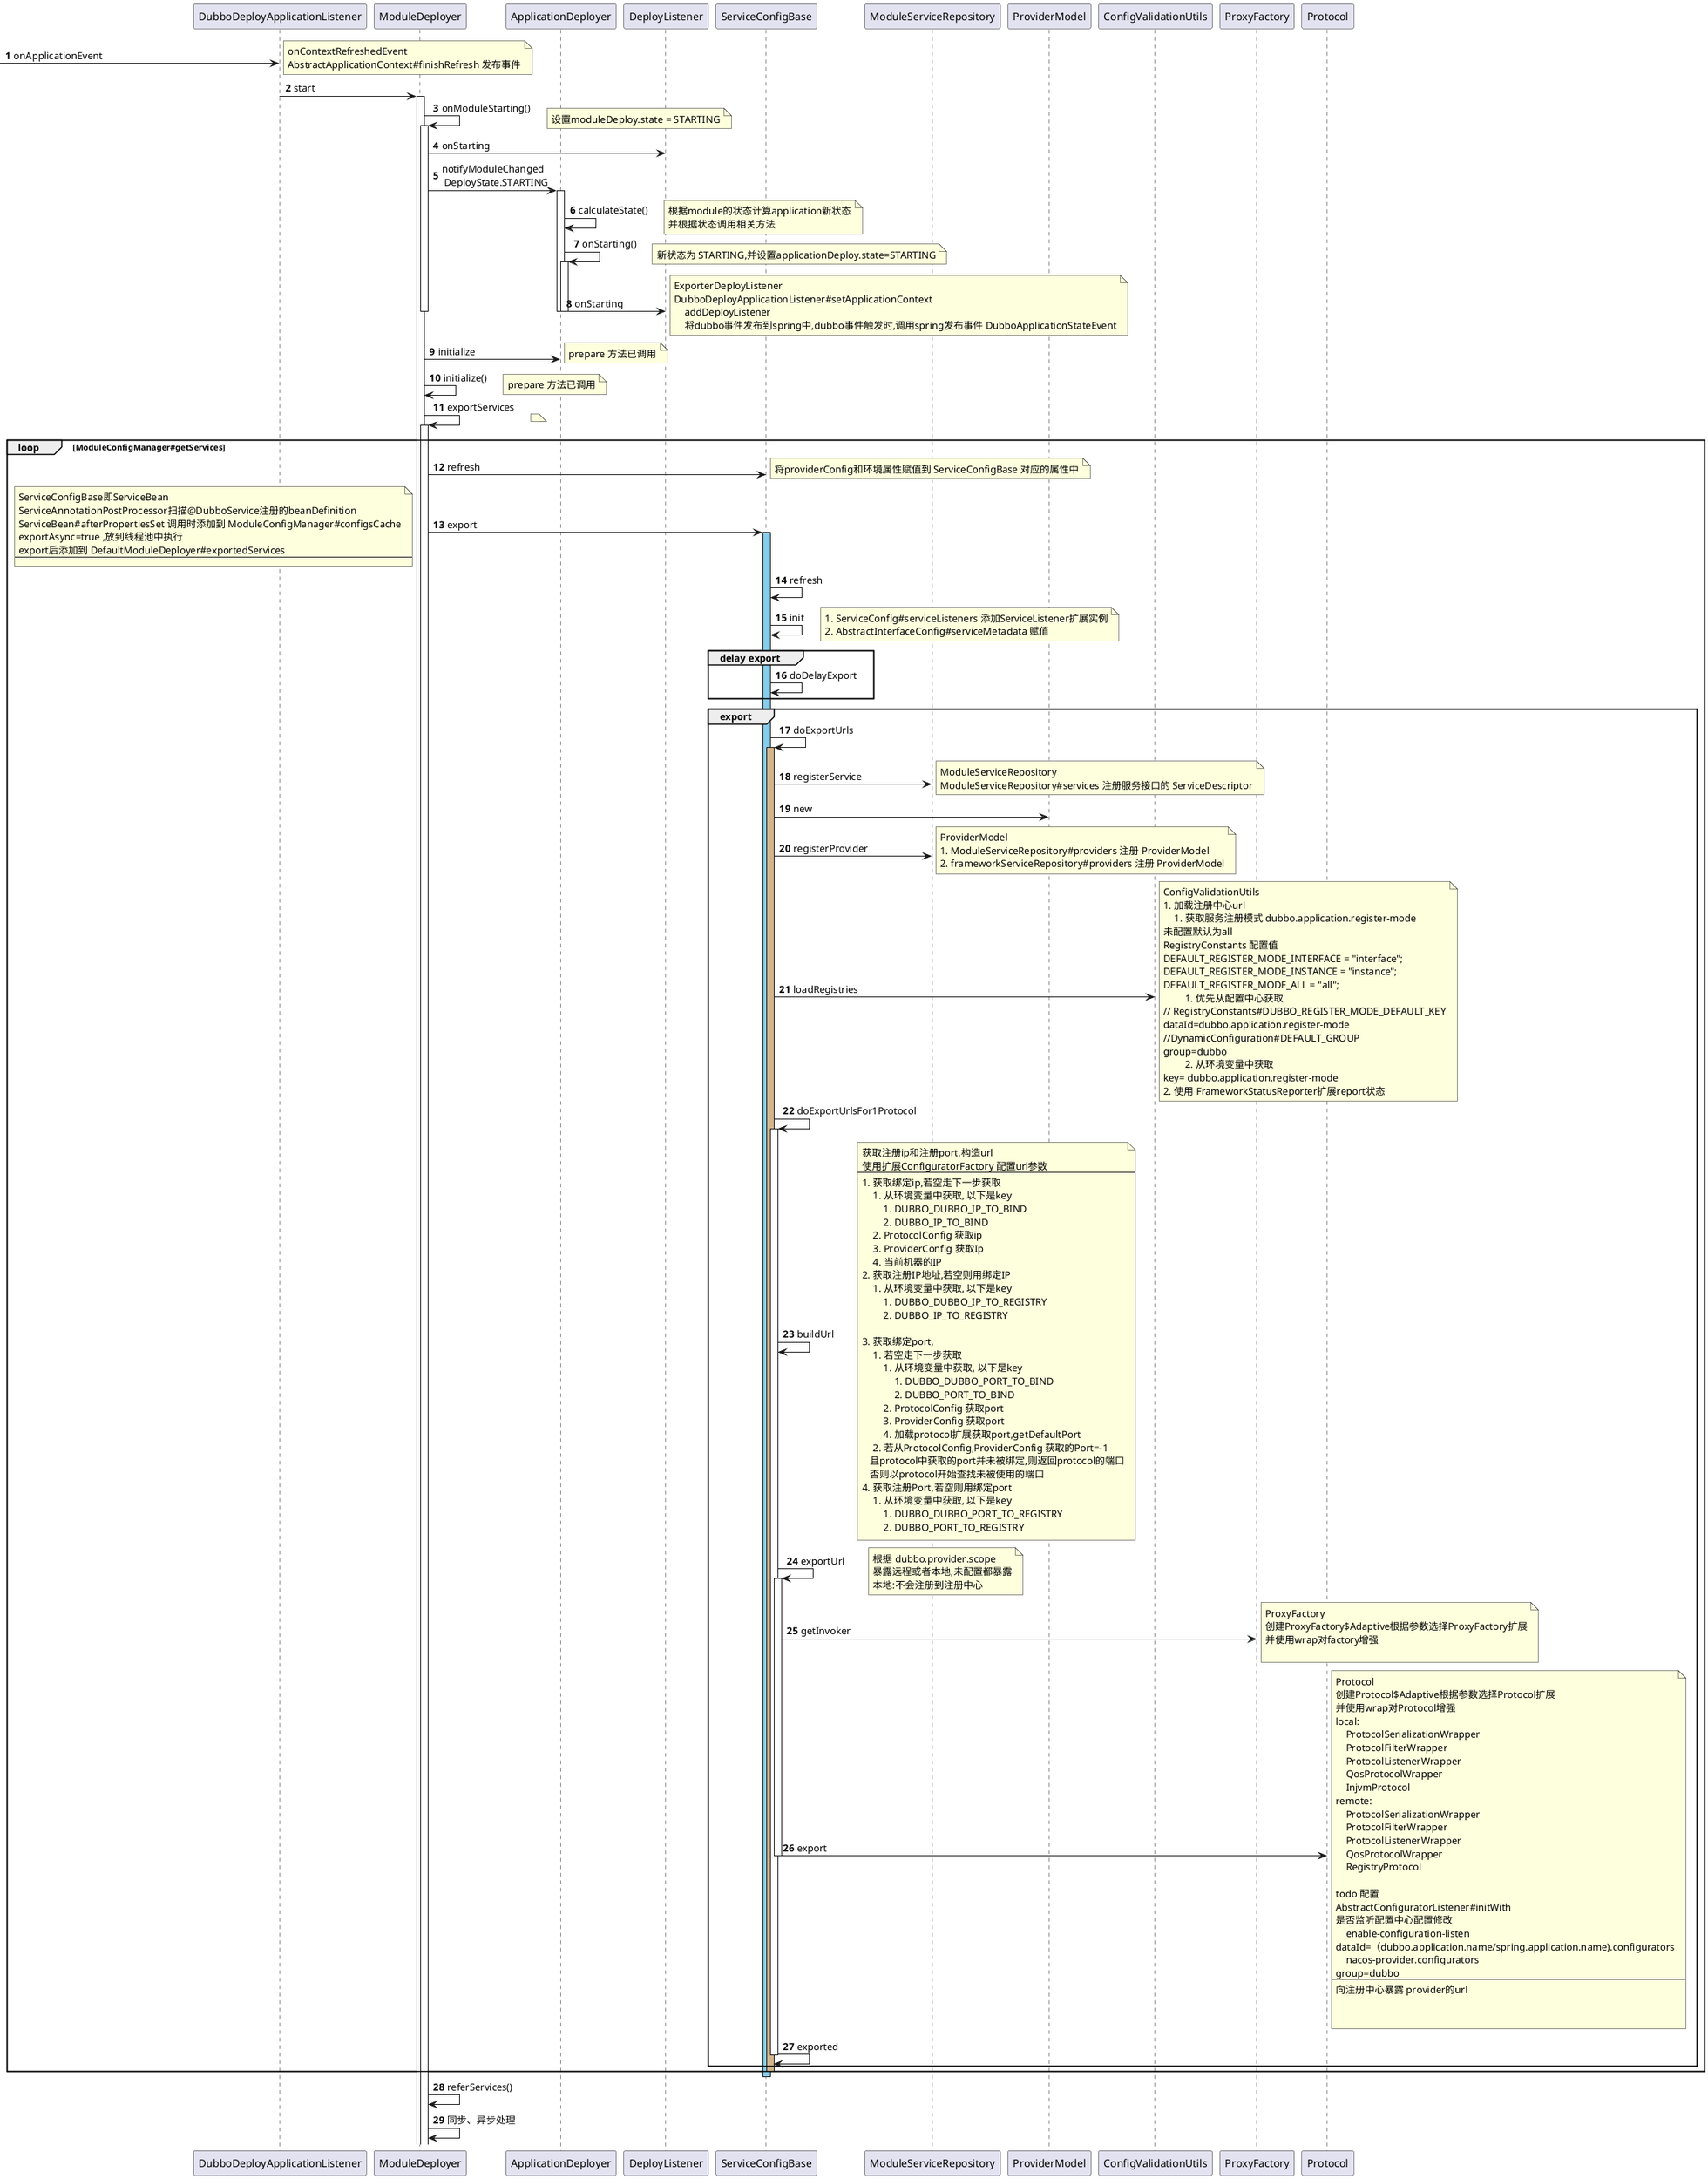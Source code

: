 @startuml
'https://plantuml.com/sequence-diagram

participant DubboDeployApplicationListener
participant ModuleDeployer
participant ApplicationDeployer
participant DeployListener

autonumber



-> DubboDeployApplicationListener : onApplicationEvent
note right
onContextRefreshedEvent
AbstractApplicationContext#finishRefresh 发布事件
end note
DubboDeployApplicationListener -> ModuleDeployer ++ : start
    ModuleDeployer -> ModuleDeployer ++ : onModuleStarting()
        note right
        设置moduleDeploy.state = STARTING
        end note

        ModuleDeployer -> DeployListener : onStarting
        ModuleDeployer -> ApplicationDeployer ++ : notifyModuleChanged \n DeployState.STARTING
            ApplicationDeployer -> ApplicationDeployer : calculateState()
            note right
            根据module的状态计算application新状态
            并根据状态调用相关方法
            end note
            ApplicationDeployer -> ApplicationDeployer ++ : onStarting()
                note right
                新状态为 STARTING,并设置applicationDeploy.state=STARTING
                end note
                ApplicationDeployer -> DeployListener : onStarting
                note right
                ExporterDeployListener
                DubboDeployApplicationListener#setApplicationContext
                    addDeployListener
                    将dubbo事件发布到spring中,dubbo事件触发时,调用spring发布事件 DubboApplicationStateEvent
                end note
            deactivate
        deactivate
    deactivate

    ModuleDeployer -> ApplicationDeployer : initialize
    note right
    prepare 方法已调用
    end note
    ModuleDeployer -> ModuleDeployer : initialize()
    note right
    prepare 方法已调用
    end note

    ModuleDeployer -> ModuleDeployer ++ : exportServices
        note right
        end note
        loop  ModuleConfigManager#getServices
            ModuleDeployer -> ServiceConfigBase : refresh
            note right
            将providerConfig和环境属性赋值到 ServiceConfigBase 对应的属性中
            end note
            ModuleDeployer -> ServiceConfigBase ++ #skyblue : export
            note left
            ServiceConfigBase即ServiceBean
            ServiceAnnotationPostProcessor扫描@DubboService注册的beanDefinition
            ServiceBean#afterPropertiesSet 调用时添加到 ModuleConfigManager#configsCache
            exportAsync=true ,放到线程池中执行
            export后添加到 DefaultModuleDeployer#exportedServices
            ----
            end note

                ServiceConfigBase -> ServiceConfigBase : refresh
                ServiceConfigBase -> ServiceConfigBase : init
                note right
                # ServiceConfig#serviceListeners 添加ServiceListener扩展实例
                # AbstractInterfaceConfig#serviceMetadata 赋值
                end note
                group delay export
                    ServiceConfigBase -> ServiceConfigBase : doDelayExport
                end
                group export
                    ServiceConfigBase -> ServiceConfigBase ++ #tan : doExportUrls

                        ServiceConfigBase -> ModuleServiceRepository : registerService
                        note right
                        ModuleServiceRepository
                        ModuleServiceRepository#services 注册服务接口的 ServiceDescriptor
                        end note
                        ServiceConfigBase -> ProviderModel : new
                        ServiceConfigBase -> ModuleServiceRepository : registerProvider
                        note right
                        ProviderModel
                        # ModuleServiceRepository#providers 注册 ProviderModel
                        # frameworkServiceRepository#providers 注册 ProviderModel
                        end note

                        ServiceConfigBase -> ConfigValidationUtils : loadRegistries
                        note right
                        ConfigValidationUtils
                        # 加载注册中心url
                        ## 获取服务注册模式 dubbo.application.register-mode
                        未配置默认为all
                        RegistryConstants 配置值
                        DEFAULT_REGISTER_MODE_INTERFACE = "interface";
                        DEFAULT_REGISTER_MODE_INSTANCE = "instance";
                        DEFAULT_REGISTER_MODE_ALL = "all";
                        ### 优先从配置中心获取
                        // RegistryConstants#DUBBO_REGISTER_MODE_DEFAULT_KEY
                        dataId=dubbo.application.register-mode
                        //DynamicConfiguration#DEFAULT_GROUP
                        group=dubbo
                        ### 从环境变量中获取
                        key= dubbo.application.register-mode
                        # 使用 FrameworkStatusReporter扩展report状态
                        end note

                        ServiceConfigBase -> ServiceConfigBase ++ : doExportUrlsFor1Protocol
                            ServiceConfigBase -> ServiceConfigBase  : buildUrl
                            note right
                            获取注册ip和注册port,构造url
                            使用扩展ConfiguratorFactory 配置url参数
                            ---
                            # 获取绑定ip,若空走下一步获取
                            ## 从环境变量中获取, 以下是key
                            ### DUBBO_DUBBO_IP_TO_BIND
                            ### DUBBO_IP_TO_BIND
                            ## ProtocolConfig 获取ip
                            ## ProviderConfig 获取Ip
                            ## 当前机器的IP
                            # 获取注册IP地址,若空则用绑定IP
                            ## 从环境变量中获取, 以下是key
                            ### DUBBO_DUBBO_IP_TO_REGISTRY
                            ### DUBBO_IP_TO_REGISTRY

                            # 获取绑定port,
                            ## 若空走下一步获取
                            ### 从环境变量中获取, 以下是key
                            #### DUBBO_DUBBO_PORT_TO_BIND
                            #### DUBBO_PORT_TO_BIND
                            ### ProtocolConfig 获取port
                            ### ProviderConfig 获取port
                            ### 加载protocol扩展获取port,getDefaultPort
                            ## 若从ProtocolConfig,ProviderConfig 获取的Port=-1
                               且protocol中获取的port并未被绑定,则返回protocol的端口
                               否则以protocol开始查找未被使用的端口
                            # 获取注册Port,若空则用绑定port
                            ## 从环境变量中获取, 以下是key
                            ### DUBBO_DUBBO_PORT_TO_REGISTRY
                            ### DUBBO_PORT_TO_REGISTRY
                            end note

                        ServiceConfigBase -> ServiceConfigBase ++ : exportUrl
                        note right
                        根据 dubbo.provider.scope
                        暴露远程或者本地,未配置都暴露
                        本地:不会注册到注册中心
                        end note
                            ServiceConfigBase -> ProxyFactory : getInvoker
                            note right
                            ProxyFactory
                            创建ProxyFactory$Adaptive根据参数选择ProxyFactory扩展
                            并使用wrap对factory增强

                            end note
                            ServiceConfigBase -> Protocol : export
                            note right
                            Protocol
                            创建Protocol$Adaptive根据参数选择Protocol扩展
                            并使用wrap对Protocol增强
                            local:
                                ProtocolSerializationWrapper
                                ProtocolFilterWrapper
                                ProtocolListenerWrapper
                                QosProtocolWrapper
                                InjvmProtocol
                            remote:
                                ProtocolSerializationWrapper
                                ProtocolFilterWrapper
                                ProtocolListenerWrapper
                                QosProtocolWrapper
                                RegistryProtocol

                            todo 配置
                            AbstractConfiguratorListener#initWith
                            是否监听配置中心配置修改
                                enable-configuration-listen
                            dataId=（dubbo.application.name/spring.application.name).configurators
                                nacos-provider.configurators
                            group=dubbo
                            ----
                            向注册中心暴露 provider的url


                            end note
                        deactivate
                        ServiceConfigBase -> ServiceConfigBase : exported
                    deactivate
                end
            deactivate

        end

    deactivate

    ModuleDeployer -> ModuleDeployer : referServices()
    ModuleDeployer -> ModuleDeployer : 同步、异步处理






@enduml